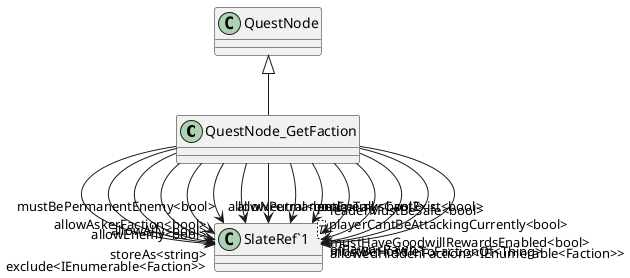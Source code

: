 @startuml
class QuestNode_GetFaction {
}
class "SlateRef`1"<T> {
}
QuestNode <|-- QuestNode_GetFaction
QuestNode_GetFaction --> "storeAs<string>" "SlateRef`1"
QuestNode_GetFaction --> "allowEnemy<bool>" "SlateRef`1"
QuestNode_GetFaction --> "allowNeutral<bool>" "SlateRef`1"
QuestNode_GetFaction --> "allowAlly<bool>" "SlateRef`1"
QuestNode_GetFaction --> "allowAskerFaction<bool>" "SlateRef`1"
QuestNode_GetFaction --> "allowPermanentEnemy<bool?>" "SlateRef`1"
QuestNode_GetFaction --> "mustBePermanentEnemy<bool>" "SlateRef`1"
QuestNode_GetFaction --> "playerCantBeAttackingCurrently<bool>" "SlateRef`1"
QuestNode_GetFaction --> "peaceTalksCantExist<bool>" "SlateRef`1"
QuestNode_GetFaction --> "leaderMustBeSafe<bool>" "SlateRef`1"
QuestNode_GetFaction --> "mustHaveGoodwillRewardsEnabled<bool>" "SlateRef`1"
QuestNode_GetFaction --> "ofPawn<Pawn>" "SlateRef`1"
QuestNode_GetFaction --> "mustBeHostileToFactionOf<Thing>" "SlateRef`1"
QuestNode_GetFaction --> "exclude<IEnumerable<Faction>>" "SlateRef`1"
QuestNode_GetFaction --> "allowedHiddenFactions<IEnumerable<Faction>>" "SlateRef`1"
@enduml
